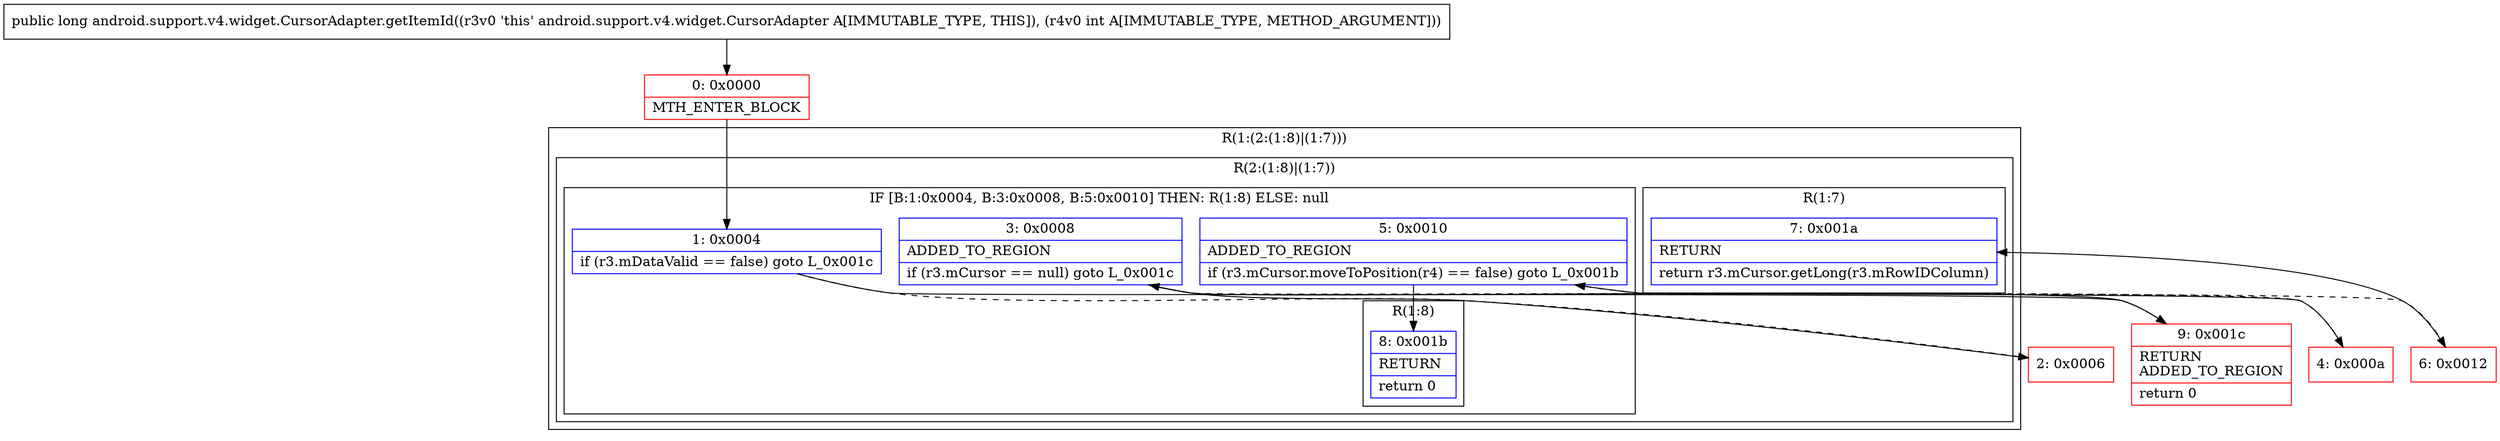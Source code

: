 digraph "CFG forandroid.support.v4.widget.CursorAdapter.getItemId(I)J" {
subgraph cluster_Region_153434391 {
label = "R(1:(2:(1:8)|(1:7)))";
node [shape=record,color=blue];
subgraph cluster_Region_1005115896 {
label = "R(2:(1:8)|(1:7))";
node [shape=record,color=blue];
subgraph cluster_IfRegion_1660134789 {
label = "IF [B:1:0x0004, B:3:0x0008, B:5:0x0010] THEN: R(1:8) ELSE: null";
node [shape=record,color=blue];
Node_1 [shape=record,label="{1\:\ 0x0004|if (r3.mDataValid == false) goto L_0x001c\l}"];
Node_3 [shape=record,label="{3\:\ 0x0008|ADDED_TO_REGION\l|if (r3.mCursor == null) goto L_0x001c\l}"];
Node_5 [shape=record,label="{5\:\ 0x0010|ADDED_TO_REGION\l|if (r3.mCursor.moveToPosition(r4) == false) goto L_0x001b\l}"];
subgraph cluster_Region_148340236 {
label = "R(1:8)";
node [shape=record,color=blue];
Node_8 [shape=record,label="{8\:\ 0x001b|RETURN\l|return 0\l}"];
}
}
subgraph cluster_Region_672797568 {
label = "R(1:7)";
node [shape=record,color=blue];
Node_7 [shape=record,label="{7\:\ 0x001a|RETURN\l|return r3.mCursor.getLong(r3.mRowIDColumn)\l}"];
}
}
}
Node_0 [shape=record,color=red,label="{0\:\ 0x0000|MTH_ENTER_BLOCK\l}"];
Node_2 [shape=record,color=red,label="{2\:\ 0x0006}"];
Node_4 [shape=record,color=red,label="{4\:\ 0x000a}"];
Node_6 [shape=record,color=red,label="{6\:\ 0x0012}"];
Node_9 [shape=record,color=red,label="{9\:\ 0x001c|RETURN\lADDED_TO_REGION\l|return 0\l}"];
MethodNode[shape=record,label="{public long android.support.v4.widget.CursorAdapter.getItemId((r3v0 'this' android.support.v4.widget.CursorAdapter A[IMMUTABLE_TYPE, THIS]), (r4v0 int A[IMMUTABLE_TYPE, METHOD_ARGUMENT])) }"];
MethodNode -> Node_0;
Node_1 -> Node_2[style=dashed];
Node_1 -> Node_9;
Node_3 -> Node_4[style=dashed];
Node_3 -> Node_9;
Node_5 -> Node_6[style=dashed];
Node_5 -> Node_8;
Node_0 -> Node_1;
Node_2 -> Node_3;
Node_4 -> Node_5;
Node_6 -> Node_7;
}

